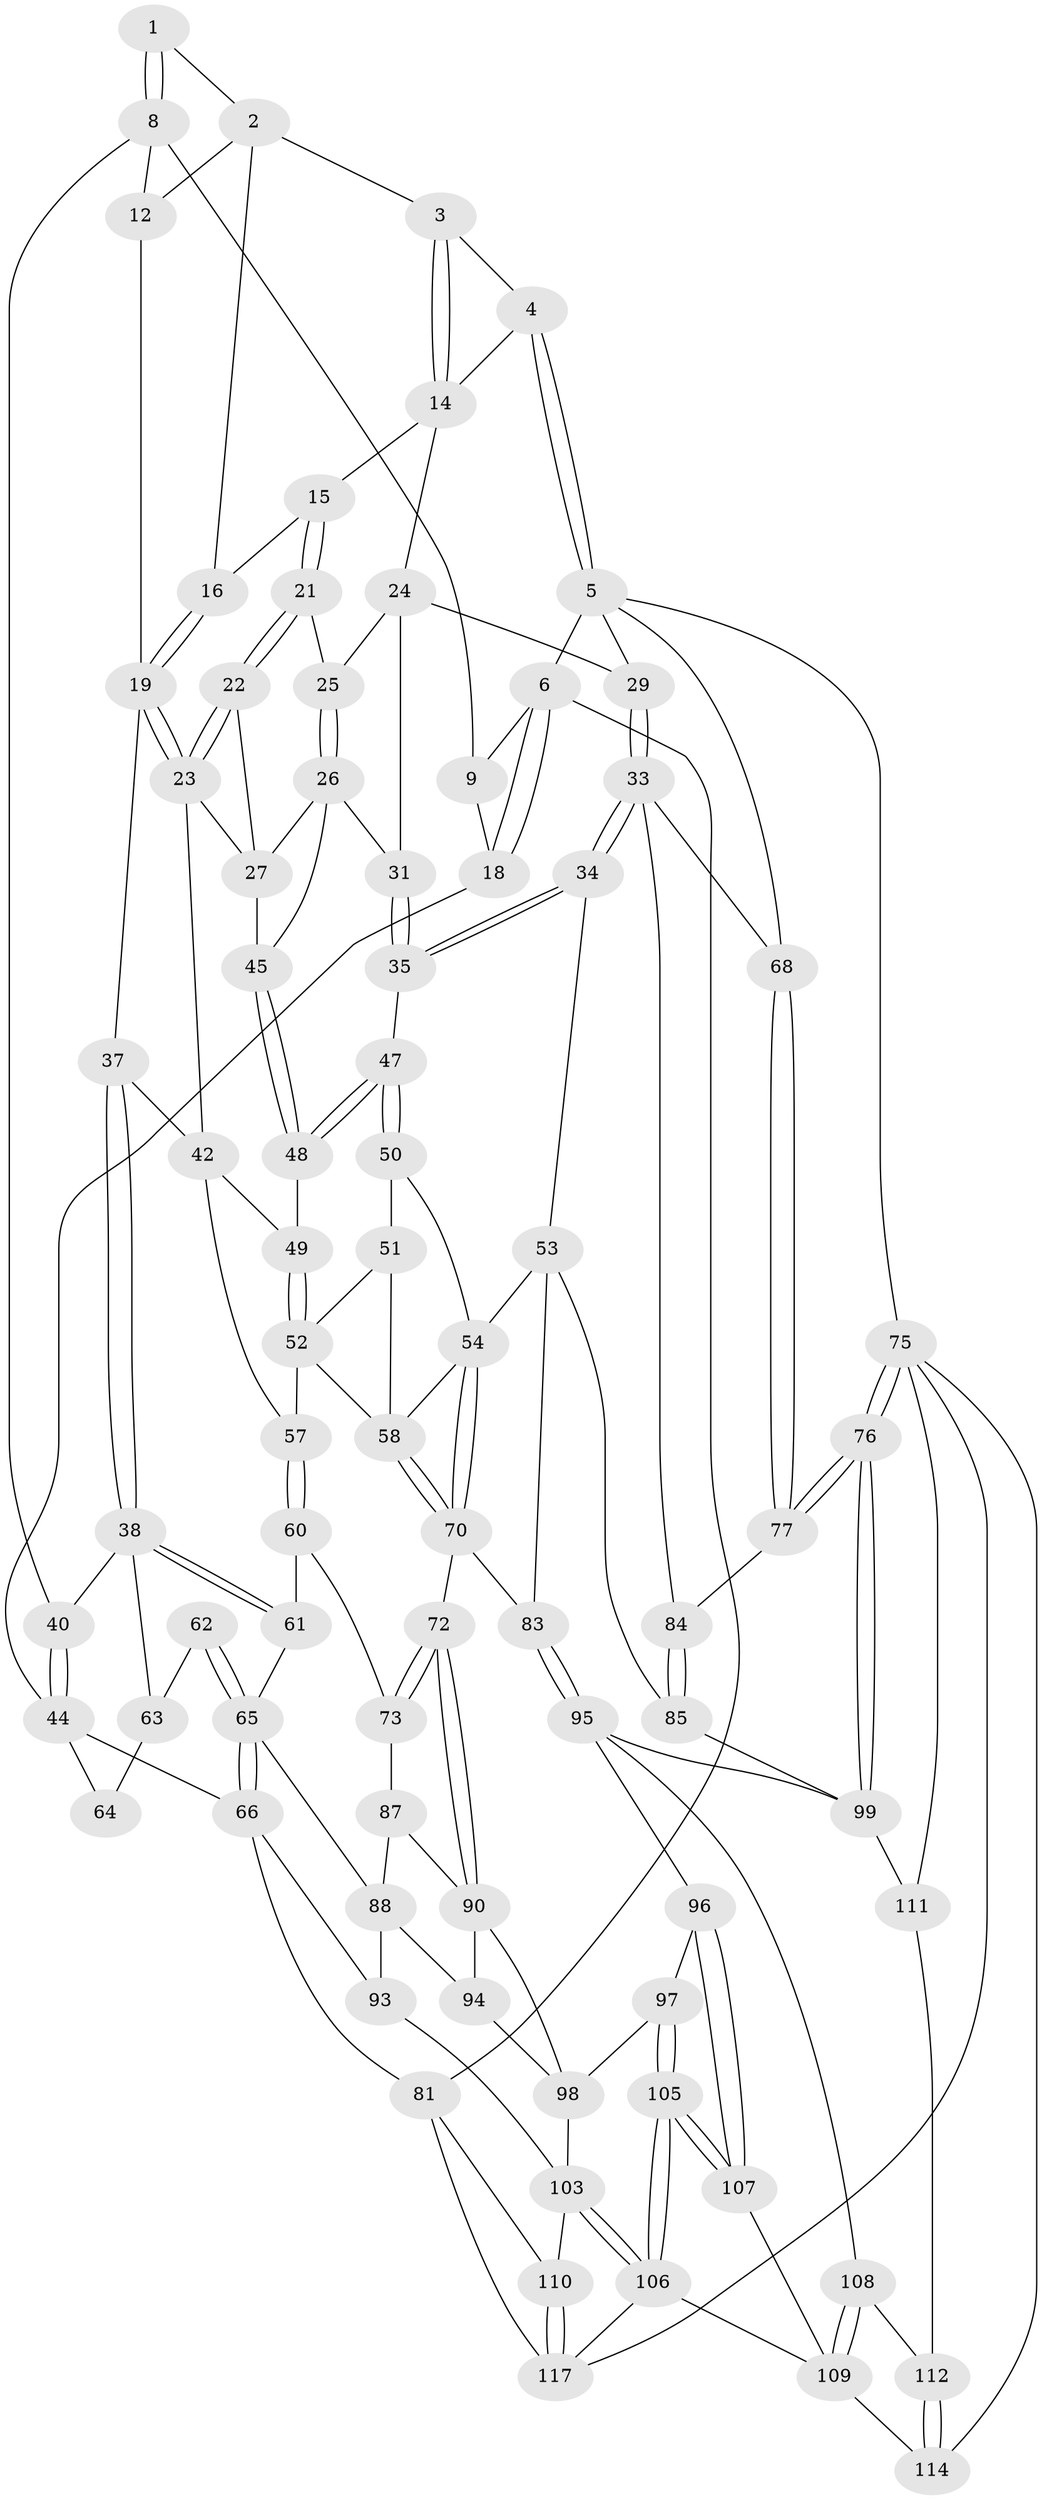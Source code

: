 // Generated by graph-tools (version 1.1) at 2025/52/02/27/25 19:52:44]
// undirected, 81 vertices, 179 edges
graph export_dot {
graph [start="1"]
  node [color=gray90,style=filled];
  1 [pos="+0.26665781299590063+0"];
  2 [pos="+0.4102080819210887+0",super="+11"];
  3 [pos="+0.55644452764218+0"];
  4 [pos="+0.8339663739502189+0"];
  5 [pos="+1+0",super="+28"];
  6 [pos="+0+0",super="+7"];
  8 [pos="+0.18720747563539258+0.1264471007535308",super="+13"];
  9 [pos="+0.11005793965903181+0.11546890153971906",super="+10"];
  12 [pos="+0.357958601730976+0.13552878655645245"];
  14 [pos="+0.5880764657603014+0.03649726543938638",super="+17"];
  15 [pos="+0.5509562291484769+0.09340084749274116"];
  16 [pos="+0.5053654290562546+0.09441120652187011"];
  18 [pos="+0+0.0017310816397480054",super="+36"];
  19 [pos="+0.4361895209609652+0.15508855808495509",super="+20"];
  21 [pos="+0.5596230364692735+0.11196611163221978"];
  22 [pos="+0.4982101315025082+0.21230053698299972"];
  23 [pos="+0.4959211869191467+0.21302681800996912",super="+41"];
  24 [pos="+0.7000546011665651+0.11096673615478055",super="+30"];
  25 [pos="+0.5733678731080696+0.12644630750898053"];
  26 [pos="+0.5976946360345619+0.20194222473213994",super="+32"];
  27 [pos="+0.5894279401142947+0.20517053357722045",super="+46"];
  29 [pos="+0.7672624762609676+0.12561359012747852"];
  31 [pos="+0.6763044713840773+0.20757561817624012"];
  33 [pos="+0.979895021575474+0.33018402579255884",super="+69"];
  34 [pos="+0.9017477957813529+0.35388700989243593"];
  35 [pos="+0.7302036975702668+0.2982790619717716"];
  37 [pos="+0.4104630970717968+0.3591592582896784"];
  38 [pos="+0.26629642587337143+0.39969712031067484",super="+39"];
  40 [pos="+0.21515495611811863+0.30890962280612305"];
  42 [pos="+0.44256488798605664+0.3337858894626116",super="+43"];
  44 [pos="+0+0.23019146078318736",super="+67"];
  45 [pos="+0.5845283093386908+0.31450228522060675"];
  47 [pos="+0.6585824113197583+0.34005967124001035"];
  48 [pos="+0.6017638651982046+0.33918269913420307"];
  49 [pos="+0.5834785528699444+0.3583131539193782"];
  50 [pos="+0.6525842348416746+0.41657723351863246"];
  51 [pos="+0.6496207747563421+0.4189627063731454"];
  52 [pos="+0.5506230411163018+0.4389440063178232",super="+56"];
  53 [pos="+0.8273940065593369+0.44150210373942195",super="+82"];
  54 [pos="+0.7681613056940028+0.44960484728204936",super="+55"];
  57 [pos="+0.49044098865346397+0.4417356889230049"];
  58 [pos="+0.6167688979117937+0.5387400484145229",super="+59"];
  60 [pos="+0.46085496037645357+0.5354627651614301",super="+74"];
  61 [pos="+0.26943919973291747+0.45252361224296717",super="+78"];
  62 [pos="+0.08517024669821077+0.4667106612004085"];
  63 [pos="+0.2249561604278549+0.3751434133443067"];
  64 [pos="+0+0.3845807105000557"];
  65 [pos="+0.0661066938830399+0.522762071230815",super="+79"];
  66 [pos="+0+0.6505447214753326",super="+80"];
  68 [pos="+1+0.3022235720801551"];
  70 [pos="+0.6200562674033014+0.5686120641629323",super="+71"];
  72 [pos="+0.5832590458651077+0.6374233645543353"];
  73 [pos="+0.48127368656519776+0.6025117988165467"];
  75 [pos="+1+1",super="+113"];
  76 [pos="+1+1"];
  77 [pos="+1+0.6563126506689339"];
  81 [pos="+0+0.8281713158107328"];
  83 [pos="+0.6603669584473919+0.6486518532331921"];
  84 [pos="+0.9084688941529462+0.5940649805153305",super="+86"];
  85 [pos="+0.7610299639111754+0.6410381284116295",super="+89"];
  87 [pos="+0.43369575935811616+0.6338167046736353"];
  88 [pos="+0.23900077026540134+0.609899600673039",super="+92"];
  90 [pos="+0.5228007223363991+0.7342135488951204",super="+91"];
  93 [pos="+0.17954475898802943+0.6798153155660985"];
  94 [pos="+0.35461967124125293+0.8289940753789247"];
  95 [pos="+0.6531697234952111+0.8042279429031075",super="+101"];
  96 [pos="+0.5976326972939718+0.8223133892965183"];
  97 [pos="+0.5596548671756613+0.8137883627020542"];
  98 [pos="+0.5500330569745786+0.8066546111899315",super="+102"];
  99 [pos="+0.8859599860171434+0.8601863224342938",super="+100"];
  103 [pos="+0.3518299326484924+0.9275241911438514",super="+104"];
  105 [pos="+0.45831733622864834+1"];
  106 [pos="+0.3961315632798481+1",super="+116"];
  107 [pos="+0.5864034797665298+0.8626197447191639"];
  108 [pos="+0.6385072935288197+0.9239580034878738"];
  109 [pos="+0.6383101195432919+0.9241244454463315",super="+115"];
  110 [pos="+0.06231684780448025+0.8759489190615503"];
  111 [pos="+0.7077376767213532+0.9240706530417546"];
  112 [pos="+0.6963380326728609+0.9302647292653551"];
  114 [pos="+0.7408332170566418+1"];
  117 [pos="+0.25508298096937176+1"];
  1 -- 2;
  1 -- 8;
  1 -- 8;
  2 -- 3;
  2 -- 16;
  2 -- 12;
  3 -- 4;
  3 -- 14;
  3 -- 14;
  4 -- 5;
  4 -- 5;
  4 -- 14;
  5 -- 6;
  5 -- 75;
  5 -- 29;
  5 -- 68;
  6 -- 18;
  6 -- 18;
  6 -- 81;
  6 -- 9;
  8 -- 9;
  8 -- 40;
  8 -- 12;
  9 -- 18 [weight=2];
  12 -- 19;
  14 -- 15;
  14 -- 24;
  15 -- 16;
  15 -- 21;
  15 -- 21;
  16 -- 19;
  16 -- 19;
  18 -- 44;
  19 -- 23;
  19 -- 23;
  19 -- 37;
  21 -- 22;
  21 -- 22;
  21 -- 25;
  22 -- 23;
  22 -- 23;
  22 -- 27;
  23 -- 42;
  23 -- 27;
  24 -- 25;
  24 -- 29;
  24 -- 31;
  25 -- 26;
  25 -- 26;
  26 -- 27;
  26 -- 45;
  26 -- 31;
  27 -- 45;
  29 -- 33;
  29 -- 33;
  31 -- 35;
  31 -- 35;
  33 -- 34;
  33 -- 34;
  33 -- 68;
  33 -- 84;
  34 -- 35;
  34 -- 35;
  34 -- 53;
  35 -- 47;
  37 -- 38;
  37 -- 38;
  37 -- 42;
  38 -- 61;
  38 -- 61;
  38 -- 40;
  38 -- 63;
  40 -- 44;
  40 -- 44;
  42 -- 49;
  42 -- 57;
  44 -- 64;
  44 -- 66;
  45 -- 48;
  45 -- 48;
  47 -- 48;
  47 -- 48;
  47 -- 50;
  47 -- 50;
  48 -- 49;
  49 -- 52;
  49 -- 52;
  50 -- 51;
  50 -- 54;
  51 -- 52;
  51 -- 58;
  52 -- 57;
  52 -- 58;
  53 -- 54;
  53 -- 83;
  53 -- 85;
  54 -- 70;
  54 -- 70;
  54 -- 58;
  57 -- 60;
  57 -- 60;
  58 -- 70;
  58 -- 70;
  60 -- 61 [weight=2];
  60 -- 73;
  61 -- 65;
  62 -- 63;
  62 -- 65;
  62 -- 65;
  63 -- 64;
  65 -- 66;
  65 -- 66;
  65 -- 88;
  66 -- 81;
  66 -- 93;
  68 -- 77;
  68 -- 77;
  70 -- 72;
  70 -- 83;
  72 -- 73;
  72 -- 73;
  72 -- 90;
  72 -- 90;
  73 -- 87;
  75 -- 76;
  75 -- 76;
  75 -- 117;
  75 -- 114;
  75 -- 111;
  76 -- 77;
  76 -- 77;
  76 -- 99;
  76 -- 99;
  77 -- 84;
  81 -- 110;
  81 -- 117;
  83 -- 95;
  83 -- 95;
  84 -- 85 [weight=2];
  84 -- 85;
  85 -- 99;
  87 -- 88;
  87 -- 90;
  88 -- 93;
  88 -- 94;
  90 -- 98;
  90 -- 94;
  93 -- 103;
  94 -- 98;
  95 -- 96;
  95 -- 108;
  95 -- 99;
  96 -- 97;
  96 -- 107;
  96 -- 107;
  97 -- 98;
  97 -- 105;
  97 -- 105;
  98 -- 103;
  99 -- 111;
  103 -- 106;
  103 -- 106;
  103 -- 110;
  105 -- 106;
  105 -- 106;
  105 -- 107;
  105 -- 107;
  106 -- 117;
  106 -- 109;
  107 -- 109;
  108 -- 109;
  108 -- 109;
  108 -- 112;
  109 -- 114;
  110 -- 117;
  110 -- 117;
  111 -- 112;
  112 -- 114;
  112 -- 114;
}
